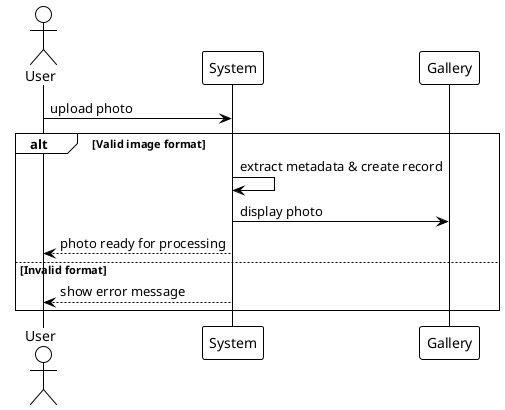 @startuml UC001
!theme plain

actor User
participant System
participant Gallery

User -> System : upload photo

alt Valid image format
    System -> System : extract metadata & create record
    System -> Gallery : display photo
    System --> User : photo ready for processing
else Invalid format
    System --> User : show error message
end

@enduml

